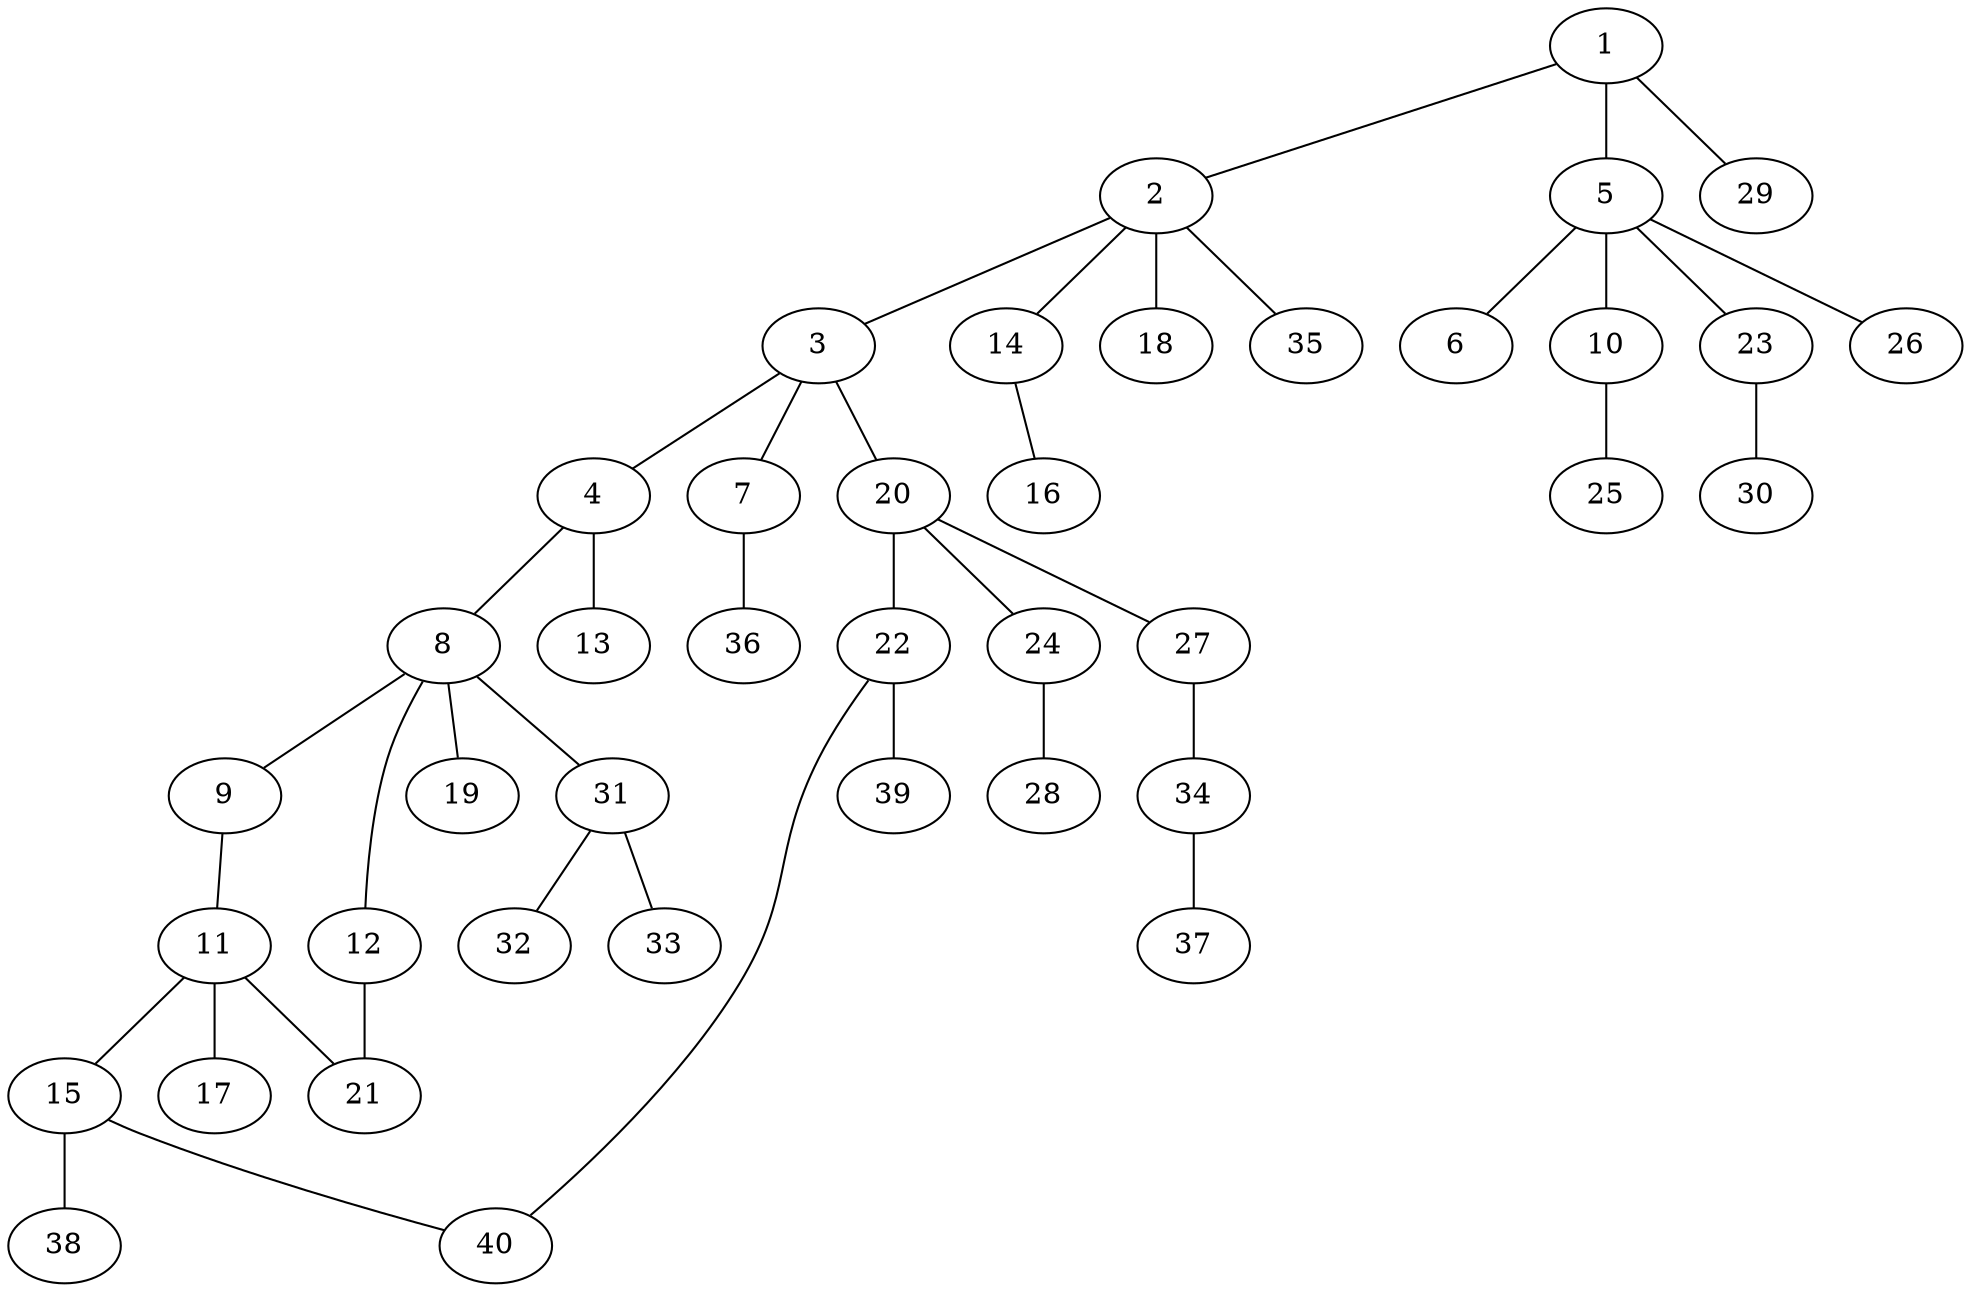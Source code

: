 graph graphname {1--2
1--5
1--29
2--3
2--14
2--18
2--35
3--4
3--7
3--20
4--8
4--13
5--6
5--10
5--23
5--26
7--36
8--9
8--12
8--19
8--31
9--11
10--25
11--15
11--17
11--21
12--21
14--16
15--38
15--40
20--22
20--24
20--27
22--39
22--40
23--30
24--28
27--34
31--32
31--33
34--37
}